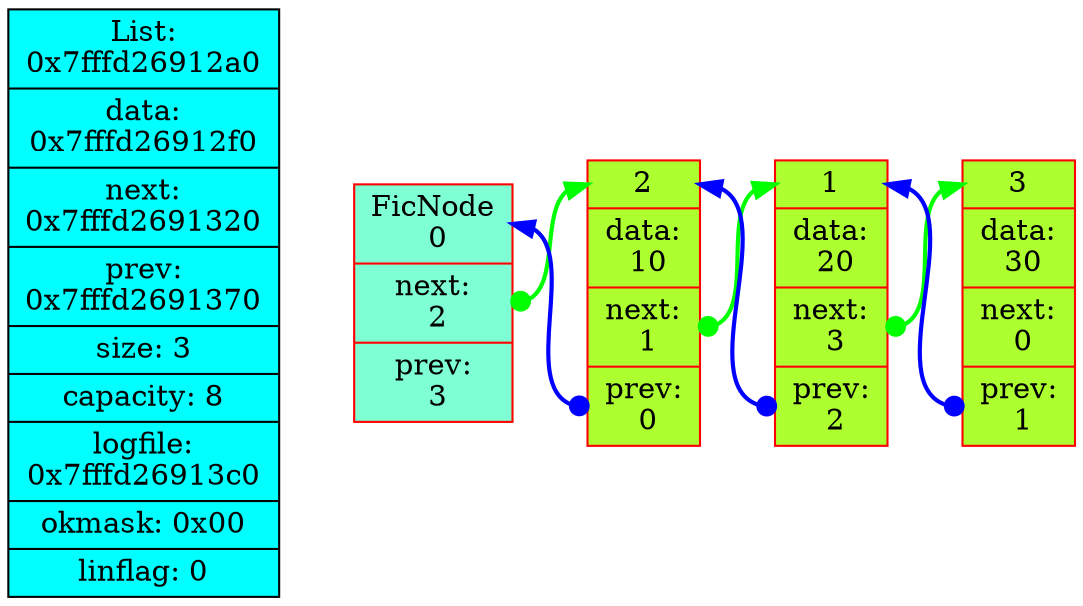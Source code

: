 digraph G{
	rankdir=LR;
	node[color="red",shape=record];
	LIST [color=black, style=filled, fillcolor=aqua, label=" List:\n0x7fffd26912a0 |  data:\n0x7fffd26912f0 | next:\n0x7fffd2691320 | prev:\n0x7fffd2691370 | size: 3 | capacity: 8 | logfile:\n0x7fffd26913c0 | okmask: 0x00 | linflag: 0 "];
	NODE0 [label=" <elem0> FicNode\n 0 |  <next0>  next:\n 2 | <prev0> prev:\n 3 "style=filled, fillcolor=aquamarine];
	NODE1 [label=" <elem1>  2 | data:\n 10 | <next1>  next:\n 1 | <prev1> prev:\n 0 "style=filled, fillcolor=greenyellow];
	NODE2 [label=" <elem2>  1 | data:\n 20 | <next2>  next:\n 3 | <prev2> prev:\n 2 "style=filled, fillcolor=greenyellow];
	NODE3 [label=" <elem3>  3 | data:\n 30 | <next3>  next:\n 0 | <prev3> prev:\n 1 "style=filled, fillcolor=greenyellow];
	LIST -> NODE0[color=invis];
	NODE0 -> NODE1 [color=invis];
	NODE1 -> NODE2 [color=invis];
	NODE2 -> NODE3 [color=invis];
	NODE0:<next0> -> NODE1:<elem1>[color=green, dir=both, arrowhead=normal, arrowtail=dot, style="bold"];
	NODE1:<next1> -> NODE2:<elem2>[color=green, dir=both, arrowhead=normal, arrowtail=dot, style="bold"];
	NODE2:<next2> -> NODE3:<elem3>[color=green, dir=both, arrowhead=normal, arrowtail=dot, style="bold"];
	NODE1:<prev1> -> NODE0:<elem0>[color=blue, dir=both, arrowhead=normal, arrowtail=dot, style="bold"];
	NODE2:<prev2> -> NODE1:<elem1>[color=blue, dir=both, arrowhead=normal, arrowtail=dot, style="bold"];
	NODE3:<prev3> -> NODE2:<elem2>[color=blue, dir=both, arrowhead=normal, arrowtail=dot, style="bold"];
}
